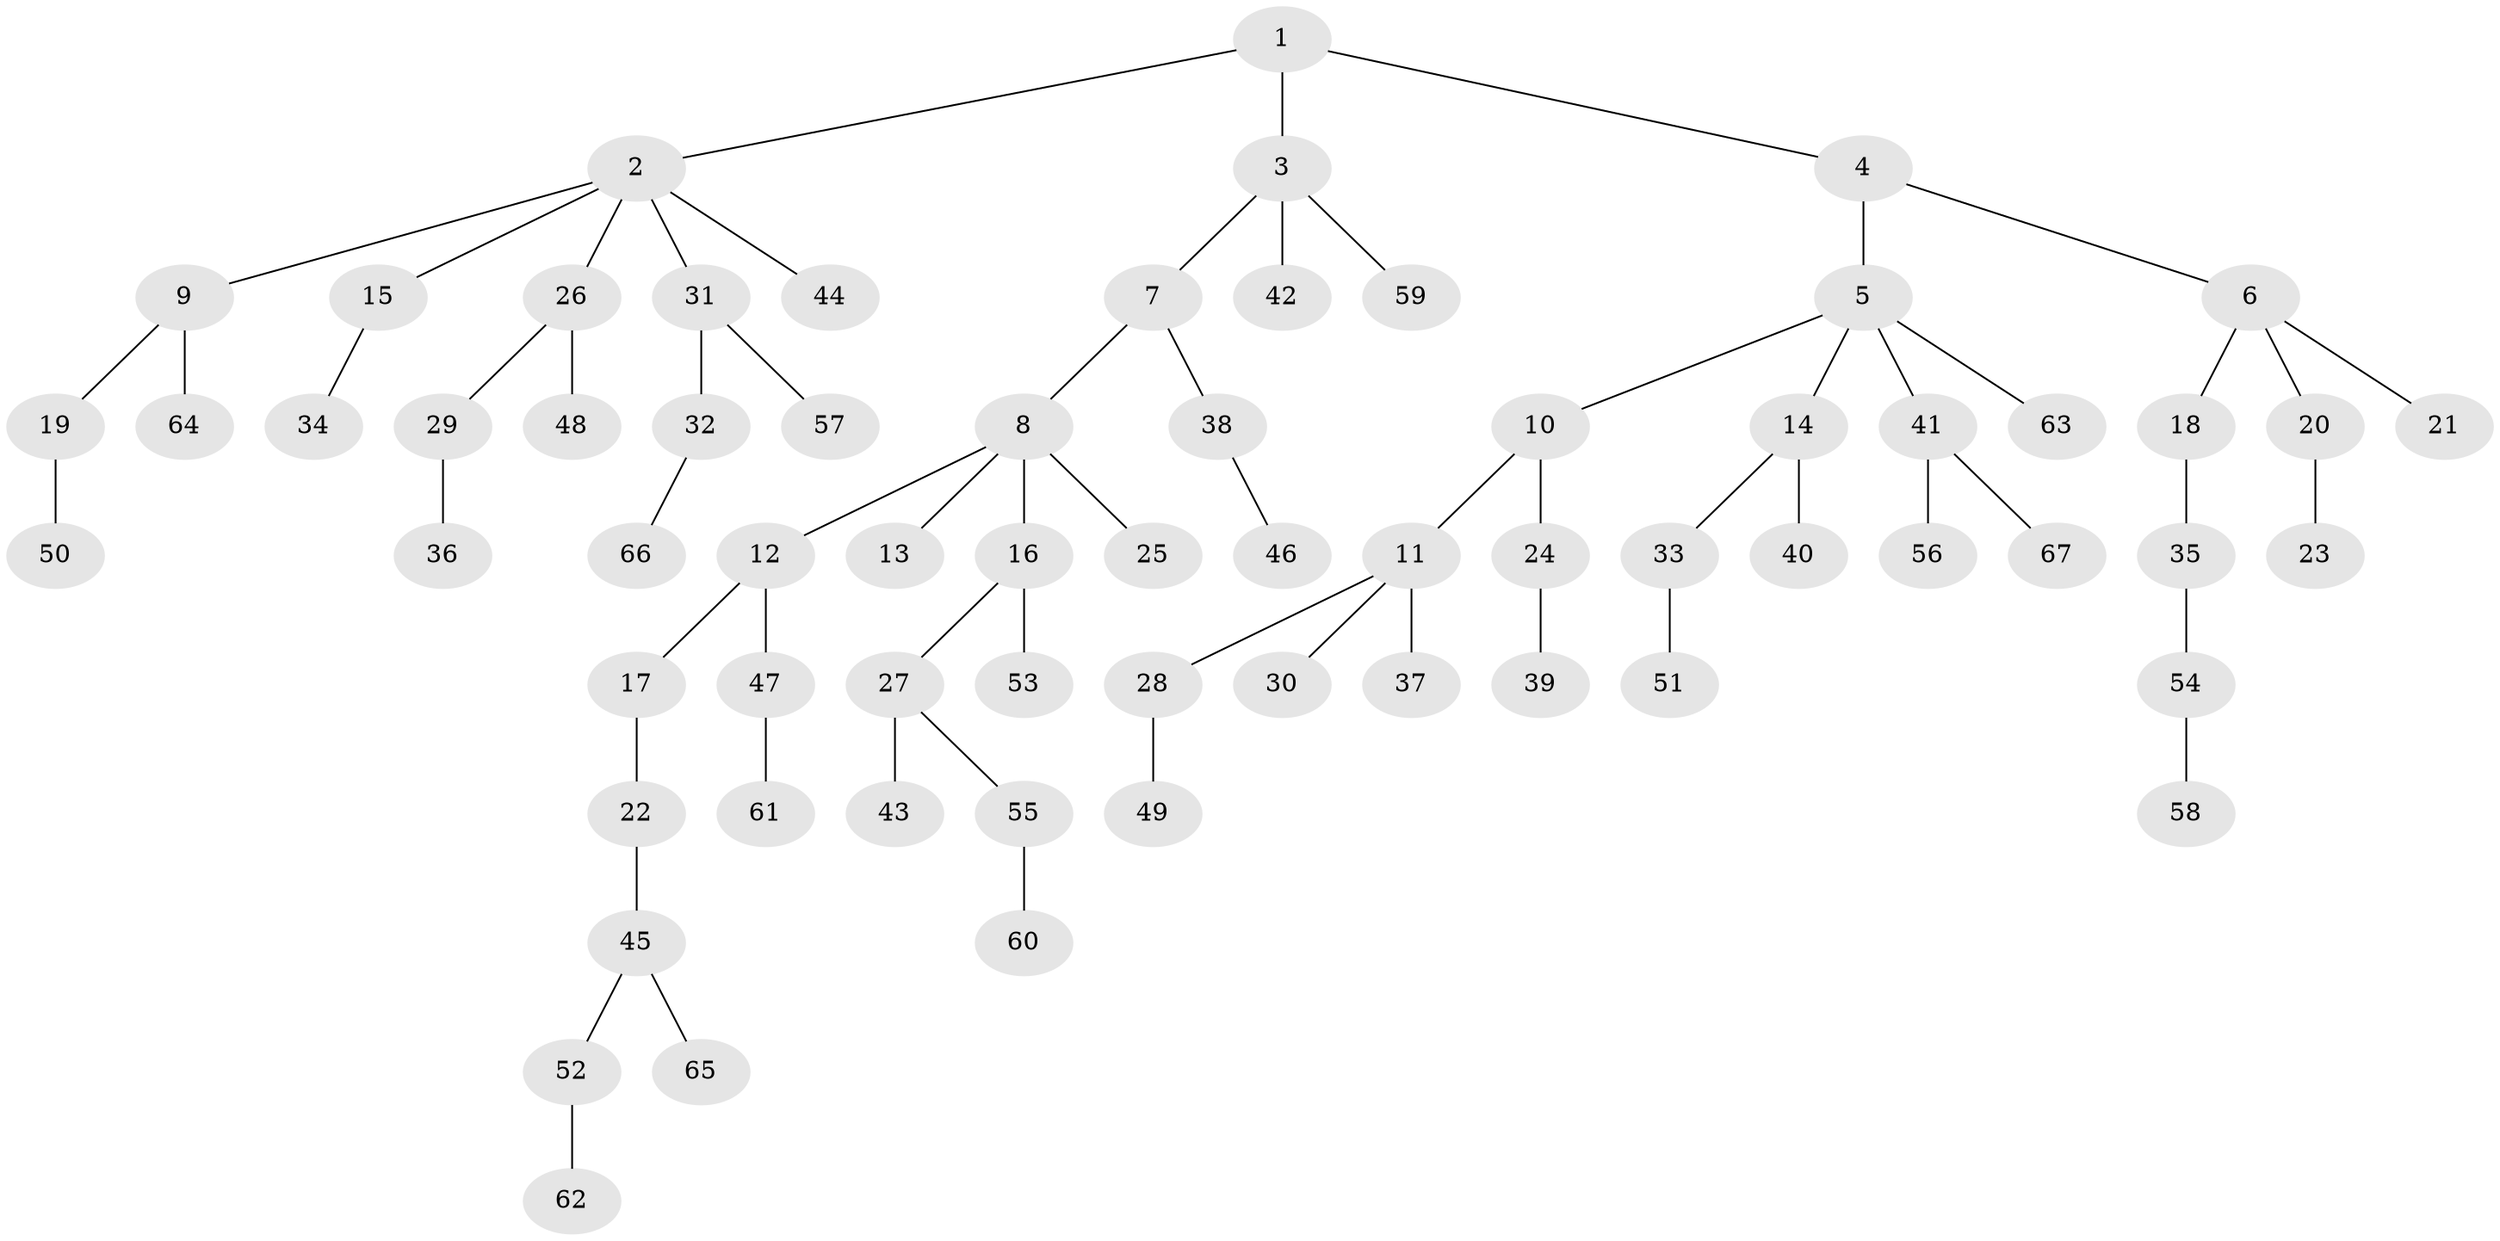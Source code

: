 // coarse degree distribution, {7: 0.07692307692307693, 3: 0.11538461538461539, 5: 0.038461538461538464, 2: 0.07692307692307693, 1: 0.6923076923076923}
// Generated by graph-tools (version 1.1) at 2025/19/03/04/25 18:19:22]
// undirected, 67 vertices, 66 edges
graph export_dot {
graph [start="1"]
  node [color=gray90,style=filled];
  1;
  2;
  3;
  4;
  5;
  6;
  7;
  8;
  9;
  10;
  11;
  12;
  13;
  14;
  15;
  16;
  17;
  18;
  19;
  20;
  21;
  22;
  23;
  24;
  25;
  26;
  27;
  28;
  29;
  30;
  31;
  32;
  33;
  34;
  35;
  36;
  37;
  38;
  39;
  40;
  41;
  42;
  43;
  44;
  45;
  46;
  47;
  48;
  49;
  50;
  51;
  52;
  53;
  54;
  55;
  56;
  57;
  58;
  59;
  60;
  61;
  62;
  63;
  64;
  65;
  66;
  67;
  1 -- 2;
  1 -- 3;
  1 -- 4;
  2 -- 9;
  2 -- 15;
  2 -- 26;
  2 -- 31;
  2 -- 44;
  3 -- 7;
  3 -- 42;
  3 -- 59;
  4 -- 5;
  4 -- 6;
  5 -- 10;
  5 -- 14;
  5 -- 41;
  5 -- 63;
  6 -- 18;
  6 -- 20;
  6 -- 21;
  7 -- 8;
  7 -- 38;
  8 -- 12;
  8 -- 13;
  8 -- 16;
  8 -- 25;
  9 -- 19;
  9 -- 64;
  10 -- 11;
  10 -- 24;
  11 -- 28;
  11 -- 30;
  11 -- 37;
  12 -- 17;
  12 -- 47;
  14 -- 33;
  14 -- 40;
  15 -- 34;
  16 -- 27;
  16 -- 53;
  17 -- 22;
  18 -- 35;
  19 -- 50;
  20 -- 23;
  22 -- 45;
  24 -- 39;
  26 -- 29;
  26 -- 48;
  27 -- 43;
  27 -- 55;
  28 -- 49;
  29 -- 36;
  31 -- 32;
  31 -- 57;
  32 -- 66;
  33 -- 51;
  35 -- 54;
  38 -- 46;
  41 -- 56;
  41 -- 67;
  45 -- 52;
  45 -- 65;
  47 -- 61;
  52 -- 62;
  54 -- 58;
  55 -- 60;
}
